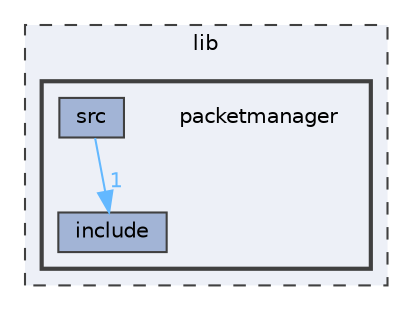 digraph "lib/packetmanager"
{
 // LATEX_PDF_SIZE
  bgcolor="transparent";
  edge [fontname=Helvetica,fontsize=10,labelfontname=Helvetica,labelfontsize=10];
  node [fontname=Helvetica,fontsize=10,shape=box,height=0.2,width=0.4];
  compound=true
  subgraph clusterdir_97aefd0d527b934f1d99a682da8fe6a9 {
    graph [ bgcolor="#edf0f7", pencolor="grey25", label="lib", fontname=Helvetica,fontsize=10 style="filled,dashed", URL="dir_97aefd0d527b934f1d99a682da8fe6a9.html",tooltip=""]
  subgraph clusterdir_8013b74ab1520516afa2f9c3bc9eae80 {
    graph [ bgcolor="#edf0f7", pencolor="grey25", label="", fontname=Helvetica,fontsize=10 style="filled,bold", URL="dir_8013b74ab1520516afa2f9c3bc9eae80.html",tooltip=""]
    dir_8013b74ab1520516afa2f9c3bc9eae80 [shape=plaintext, label="packetmanager"];
  dir_91058c7313438205735f84a6ec13f031 [label="include", fillcolor="#a2b4d6", color="grey25", style="filled", URL="dir_91058c7313438205735f84a6ec13f031.html",tooltip=""];
  dir_fe858722a925e3c234c9c986fe54b16e [label="src", fillcolor="#a2b4d6", color="grey25", style="filled", URL="dir_fe858722a925e3c234c9c986fe54b16e.html",tooltip=""];
  }
  }
  dir_fe858722a925e3c234c9c986fe54b16e->dir_91058c7313438205735f84a6ec13f031 [headlabel="1", labeldistance=1.5 headhref="dir_000012_000007.html" href="dir_000012_000007.html" color="steelblue1" fontcolor="steelblue1"];
}
